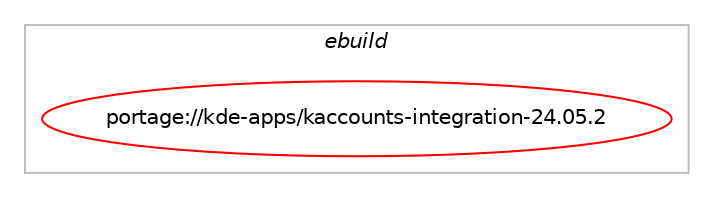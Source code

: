 digraph prolog {

# *************
# Graph options
# *************

newrank=true;
concentrate=true;
compound=true;
graph [rankdir=LR,fontname=Helvetica,fontsize=10,ranksep=1.5];#, ranksep=2.5, nodesep=0.2];
edge  [arrowhead=vee];
node  [fontname=Helvetica,fontsize=10];

# **********
# The ebuild
# **********

subgraph cluster_leftcol {
color=gray;
label=<<i>ebuild</i>>;
id [label="portage://kde-apps/kaccounts-integration-24.05.2", color=red, width=4, href="../kde-apps/kaccounts-integration-24.05.2.svg"];
}

# ****************
# The dependencies
# ****************

subgraph cluster_midcol {
color=gray;
label=<<i>dependencies</i>>;
subgraph cluster_compile {
fillcolor="#eeeeee";
style=filled;
label=<<i>compile</i>>;
# *** BEGIN UNKNOWN DEPENDENCY TYPE (TODO) ***
# id -> equal(use_conditional_group(positive,qt5,portage://kde-apps/kaccounts-integration-24.05.2,[package_dependency(portage://kde-apps/kaccounts-integration-24.05.2,install,no,dev-libs,qcoro5,none,[,,],[],[]),package_dependency(portage://kde-apps/kaccounts-integration-24.05.2,install,no,kde-frameworks,kcmutils,greaterequal,[5.115.0,,,5.115.0],[slot(5)],[])]))
# *** END UNKNOWN DEPENDENCY TYPE (TODO) ***

# *** BEGIN UNKNOWN DEPENDENCY TYPE (TODO) ***
# id -> equal(use_conditional_group(positive,qt5,portage://kde-apps/kaccounts-integration-24.05.2,[package_dependency(portage://kde-apps/kaccounts-integration-24.05.2,install,no,dev-qt,qtdeclarative,greaterequal,[5.15.12,,,5.15.12],[slot(5)],[]),package_dependency(portage://kde-apps/kaccounts-integration-24.05.2,install,no,dev-qt,qtgui,greaterequal,[5.15.12,,,5.15.12],[slot(5)],[]),package_dependency(portage://kde-apps/kaccounts-integration-24.05.2,install,no,dev-qt,qtwidgets,greaterequal,[5.15.12,,,5.15.12],[slot(5)],[]),package_dependency(portage://kde-apps/kaccounts-integration-24.05.2,install,no,kde-frameworks,kconfig,greaterequal,[5.115.0,,,5.115.0],[slot(5)],[]),package_dependency(portage://kde-apps/kaccounts-integration-24.05.2,install,no,kde-frameworks,kcoreaddons,greaterequal,[5.115.0,,,5.115.0],[slot(5)],[]),package_dependency(portage://kde-apps/kaccounts-integration-24.05.2,install,no,kde-frameworks,kdbusaddons,greaterequal,[5.115.0,,,5.115.0],[slot(5)],[]),package_dependency(portage://kde-apps/kaccounts-integration-24.05.2,install,no,kde-frameworks,ki18n,greaterequal,[5.115.0,,,5.115.0],[slot(5)],[]),package_dependency(portage://kde-apps/kaccounts-integration-24.05.2,install,no,kde-frameworks,kio,greaterequal,[5.115.0,,,5.115.0],[slot(5)],[]),package_dependency(portage://kde-apps/kaccounts-integration-24.05.2,install,no,kde-frameworks,kwallet,greaterequal,[5.115.0,,,5.115.0],[slot(5)],[])]))
# *** END UNKNOWN DEPENDENCY TYPE (TODO) ***

# *** BEGIN UNKNOWN DEPENDENCY TYPE (TODO) ***
# id -> equal(package_dependency(portage://kde-apps/kaccounts-integration-24.05.2,install,no,dev-libs,qcoro,none,[,,],[],[]))
# *** END UNKNOWN DEPENDENCY TYPE (TODO) ***

# *** BEGIN UNKNOWN DEPENDENCY TYPE (TODO) ***
# id -> equal(package_dependency(portage://kde-apps/kaccounts-integration-24.05.2,install,no,dev-qt,qtbase,greaterequal,[6.6.2,,,6.6.2],[slot(6)],[use(enable(gui),none),use(enable(widgets),none)]))
# *** END UNKNOWN DEPENDENCY TYPE (TODO) ***

# *** BEGIN UNKNOWN DEPENDENCY TYPE (TODO) ***
# id -> equal(package_dependency(portage://kde-apps/kaccounts-integration-24.05.2,install,no,dev-qt,qtbase,none,[,,],[slot(6)],[]))
# *** END UNKNOWN DEPENDENCY TYPE (TODO) ***

# *** BEGIN UNKNOWN DEPENDENCY TYPE (TODO) ***
# id -> equal(package_dependency(portage://kde-apps/kaccounts-integration-24.05.2,install,no,dev-qt,qtdeclarative,greaterequal,[6.6.2,,,6.6.2],[slot(6)],[]))
# *** END UNKNOWN DEPENDENCY TYPE (TODO) ***

# *** BEGIN UNKNOWN DEPENDENCY TYPE (TODO) ***
# id -> equal(package_dependency(portage://kde-apps/kaccounts-integration-24.05.2,install,no,kde-frameworks,kcmutils,greaterequal,[6.3.0,,,6.3.0],[slot(6)],[]))
# *** END UNKNOWN DEPENDENCY TYPE (TODO) ***

# *** BEGIN UNKNOWN DEPENDENCY TYPE (TODO) ***
# id -> equal(package_dependency(portage://kde-apps/kaccounts-integration-24.05.2,install,no,kde-frameworks,kconfig,greaterequal,[6.3.0,,,6.3.0],[slot(6)],[]))
# *** END UNKNOWN DEPENDENCY TYPE (TODO) ***

# *** BEGIN UNKNOWN DEPENDENCY TYPE (TODO) ***
# id -> equal(package_dependency(portage://kde-apps/kaccounts-integration-24.05.2,install,no,kde-frameworks,kcoreaddons,greaterequal,[6.3.0,,,6.3.0],[slot(6)],[]))
# *** END UNKNOWN DEPENDENCY TYPE (TODO) ***

# *** BEGIN UNKNOWN DEPENDENCY TYPE (TODO) ***
# id -> equal(package_dependency(portage://kde-apps/kaccounts-integration-24.05.2,install,no,kde-frameworks,kdbusaddons,greaterequal,[6.3.0,,,6.3.0],[slot(6)],[]))
# *** END UNKNOWN DEPENDENCY TYPE (TODO) ***

# *** BEGIN UNKNOWN DEPENDENCY TYPE (TODO) ***
# id -> equal(package_dependency(portage://kde-apps/kaccounts-integration-24.05.2,install,no,kde-frameworks,ki18n,greaterequal,[6.3.0,,,6.3.0],[slot(6)],[]))
# *** END UNKNOWN DEPENDENCY TYPE (TODO) ***

# *** BEGIN UNKNOWN DEPENDENCY TYPE (TODO) ***
# id -> equal(package_dependency(portage://kde-apps/kaccounts-integration-24.05.2,install,no,kde-frameworks,kio,greaterequal,[6.3.0,,,6.3.0],[slot(6)],[]))
# *** END UNKNOWN DEPENDENCY TYPE (TODO) ***

# *** BEGIN UNKNOWN DEPENDENCY TYPE (TODO) ***
# id -> equal(package_dependency(portage://kde-apps/kaccounts-integration-24.05.2,install,no,kde-frameworks,kwallet,greaterequal,[6.3.0,,,6.3.0],[slot(6)],[]))
# *** END UNKNOWN DEPENDENCY TYPE (TODO) ***

# *** BEGIN UNKNOWN DEPENDENCY TYPE (TODO) ***
# id -> equal(package_dependency(portage://kde-apps/kaccounts-integration-24.05.2,install,no,kde-plasma,kde-cli-tools,none,[,,],any_different_slot,[]))
# *** END UNKNOWN DEPENDENCY TYPE (TODO) ***

# *** BEGIN UNKNOWN DEPENDENCY TYPE (TODO) ***
# id -> equal(package_dependency(portage://kde-apps/kaccounts-integration-24.05.2,install,no,net-libs,accounts-qt,greaterequal,[1.16,,_p20220803,1.16_p20220803],[],[use(optenable(qt5),none),use(enable(qt6),none)]))
# *** END UNKNOWN DEPENDENCY TYPE (TODO) ***

# *** BEGIN UNKNOWN DEPENDENCY TYPE (TODO) ***
# id -> equal(package_dependency(portage://kde-apps/kaccounts-integration-24.05.2,install,no,net-libs,signond,greaterequal,[8.61,,-r100,8.61-r100],[],[use(optenable(qt5),none),use(enable(qt6),none)]))
# *** END UNKNOWN DEPENDENCY TYPE (TODO) ***

}
subgraph cluster_compileandrun {
fillcolor="#eeeeee";
style=filled;
label=<<i>compile and run</i>>;
}
subgraph cluster_run {
fillcolor="#eeeeee";
style=filled;
label=<<i>run</i>>;
# *** BEGIN UNKNOWN DEPENDENCY TYPE (TODO) ***
# id -> equal(any_of_group([package_dependency(portage://kde-apps/kaccounts-integration-24.05.2,run,no,kde-frameworks,breeze-icons,none,[,,],any_different_slot,[]),package_dependency(portage://kde-apps/kaccounts-integration-24.05.2,run,no,kde-frameworks,oxygen-icons,none,[,,],any_different_slot,[])]))
# *** END UNKNOWN DEPENDENCY TYPE (TODO) ***

# *** BEGIN UNKNOWN DEPENDENCY TYPE (TODO) ***
# id -> equal(use_conditional_group(positive,qt5,portage://kde-apps/kaccounts-integration-24.05.2,[package_dependency(portage://kde-apps/kaccounts-integration-24.05.2,run,no,dev-qt,qtdeclarative,greaterequal,[5.15.12,,,5.15.12],[slot(5)],[]),package_dependency(portage://kde-apps/kaccounts-integration-24.05.2,run,no,dev-qt,qtgui,greaterequal,[5.15.12,,,5.15.12],[slot(5)],[]),package_dependency(portage://kde-apps/kaccounts-integration-24.05.2,run,no,dev-qt,qtwidgets,greaterequal,[5.15.12,,,5.15.12],[slot(5)],[]),package_dependency(portage://kde-apps/kaccounts-integration-24.05.2,run,no,kde-frameworks,kconfig,greaterequal,[5.115.0,,,5.115.0],[slot(5)],[]),package_dependency(portage://kde-apps/kaccounts-integration-24.05.2,run,no,kde-frameworks,kcoreaddons,greaterequal,[5.115.0,,,5.115.0],[slot(5)],[]),package_dependency(portage://kde-apps/kaccounts-integration-24.05.2,run,no,kde-frameworks,kdbusaddons,greaterequal,[5.115.0,,,5.115.0],[slot(5)],[]),package_dependency(portage://kde-apps/kaccounts-integration-24.05.2,run,no,kde-frameworks,ki18n,greaterequal,[5.115.0,,,5.115.0],[slot(5)],[]),package_dependency(portage://kde-apps/kaccounts-integration-24.05.2,run,no,kde-frameworks,kio,greaterequal,[5.115.0,,,5.115.0],[slot(5)],[]),package_dependency(portage://kde-apps/kaccounts-integration-24.05.2,run,no,kde-frameworks,kwallet,greaterequal,[5.115.0,,,5.115.0],[slot(5)],[])]))
# *** END UNKNOWN DEPENDENCY TYPE (TODO) ***

# *** BEGIN UNKNOWN DEPENDENCY TYPE (TODO) ***
# id -> equal(package_dependency(portage://kde-apps/kaccounts-integration-24.05.2,run,no,dev-qt,qtbase,greaterequal,[6.6.2,,,6.6.2],[slot(6)],[use(enable(gui),none),use(enable(widgets),none)]))
# *** END UNKNOWN DEPENDENCY TYPE (TODO) ***

# *** BEGIN UNKNOWN DEPENDENCY TYPE (TODO) ***
# id -> equal(package_dependency(portage://kde-apps/kaccounts-integration-24.05.2,run,no,dev-qt,qtbase,none,[,,],[slot(6)],[]))
# *** END UNKNOWN DEPENDENCY TYPE (TODO) ***

# *** BEGIN UNKNOWN DEPENDENCY TYPE (TODO) ***
# id -> equal(package_dependency(portage://kde-apps/kaccounts-integration-24.05.2,run,no,dev-qt,qtdeclarative,greaterequal,[6.6.2,,,6.6.2],[slot(6)],[]))
# *** END UNKNOWN DEPENDENCY TYPE (TODO) ***

# *** BEGIN UNKNOWN DEPENDENCY TYPE (TODO) ***
# id -> equal(package_dependency(portage://kde-apps/kaccounts-integration-24.05.2,run,no,dev-util,intltool,none,[,,],[],[]))
# *** END UNKNOWN DEPENDENCY TYPE (TODO) ***

# *** BEGIN UNKNOWN DEPENDENCY TYPE (TODO) ***
# id -> equal(package_dependency(portage://kde-apps/kaccounts-integration-24.05.2,run,no,kde-apps,signon-kwallet-extension,none,[,,],[slot(6)],[]))
# *** END UNKNOWN DEPENDENCY TYPE (TODO) ***

# *** BEGIN UNKNOWN DEPENDENCY TYPE (TODO) ***
# id -> equal(package_dependency(portage://kde-apps/kaccounts-integration-24.05.2,run,no,kde-frameworks,kconfig,greaterequal,[6.3.0,,,6.3.0],[slot(6)],[]))
# *** END UNKNOWN DEPENDENCY TYPE (TODO) ***

# *** BEGIN UNKNOWN DEPENDENCY TYPE (TODO) ***
# id -> equal(package_dependency(portage://kde-apps/kaccounts-integration-24.05.2,run,no,kde-frameworks,kcoreaddons,greaterequal,[6.3.0,,,6.3.0],[slot(6)],[]))
# *** END UNKNOWN DEPENDENCY TYPE (TODO) ***

# *** BEGIN UNKNOWN DEPENDENCY TYPE (TODO) ***
# id -> equal(package_dependency(portage://kde-apps/kaccounts-integration-24.05.2,run,no,kde-frameworks,kdbusaddons,greaterequal,[6.3.0,,,6.3.0],[slot(6)],[]))
# *** END UNKNOWN DEPENDENCY TYPE (TODO) ***

# *** BEGIN UNKNOWN DEPENDENCY TYPE (TODO) ***
# id -> equal(package_dependency(portage://kde-apps/kaccounts-integration-24.05.2,run,no,kde-frameworks,kf-env,greaterequal,[6,,,6],[],[]))
# *** END UNKNOWN DEPENDENCY TYPE (TODO) ***

# *** BEGIN UNKNOWN DEPENDENCY TYPE (TODO) ***
# id -> equal(package_dependency(portage://kde-apps/kaccounts-integration-24.05.2,run,no,kde-frameworks,ki18n,greaterequal,[6.3.0,,,6.3.0],[slot(6)],[]))
# *** END UNKNOWN DEPENDENCY TYPE (TODO) ***

# *** BEGIN UNKNOWN DEPENDENCY TYPE (TODO) ***
# id -> equal(package_dependency(portage://kde-apps/kaccounts-integration-24.05.2,run,no,kde-frameworks,kio,greaterequal,[6.3.0,,,6.3.0],[slot(6)],[]))
# *** END UNKNOWN DEPENDENCY TYPE (TODO) ***

# *** BEGIN UNKNOWN DEPENDENCY TYPE (TODO) ***
# id -> equal(package_dependency(portage://kde-apps/kaccounts-integration-24.05.2,run,no,kde-frameworks,kwallet,greaterequal,[6.3.0,,,6.3.0],[slot(6)],[]))
# *** END UNKNOWN DEPENDENCY TYPE (TODO) ***

# *** BEGIN UNKNOWN DEPENDENCY TYPE (TODO) ***
# id -> equal(package_dependency(portage://kde-apps/kaccounts-integration-24.05.2,run,no,net-libs,accounts-qt,greaterequal,[1.16,,_p20220803,1.16_p20220803],[],[use(optenable(qt5),none),use(enable(qt6),none)]))
# *** END UNKNOWN DEPENDENCY TYPE (TODO) ***

# *** BEGIN UNKNOWN DEPENDENCY TYPE (TODO) ***
# id -> equal(package_dependency(portage://kde-apps/kaccounts-integration-24.05.2,run,no,net-libs,signond,greaterequal,[8.61,,-r100,8.61-r100],[],[use(optenable(qt5),none),use(enable(qt6),none)]))
# *** END UNKNOWN DEPENDENCY TYPE (TODO) ***

# *** BEGIN UNKNOWN DEPENDENCY TYPE (TODO) ***
# id -> equal(package_dependency(portage://kde-apps/kaccounts-integration-24.05.2,run,weak,kde-apps,kaccounts-integration,none,[,,],[slot(5)],[]))
# *** END UNKNOWN DEPENDENCY TYPE (TODO) ***

}
}

# **************
# The candidates
# **************

subgraph cluster_choices {
rank=same;
color=gray;
label=<<i>candidates</i>>;

}

}
